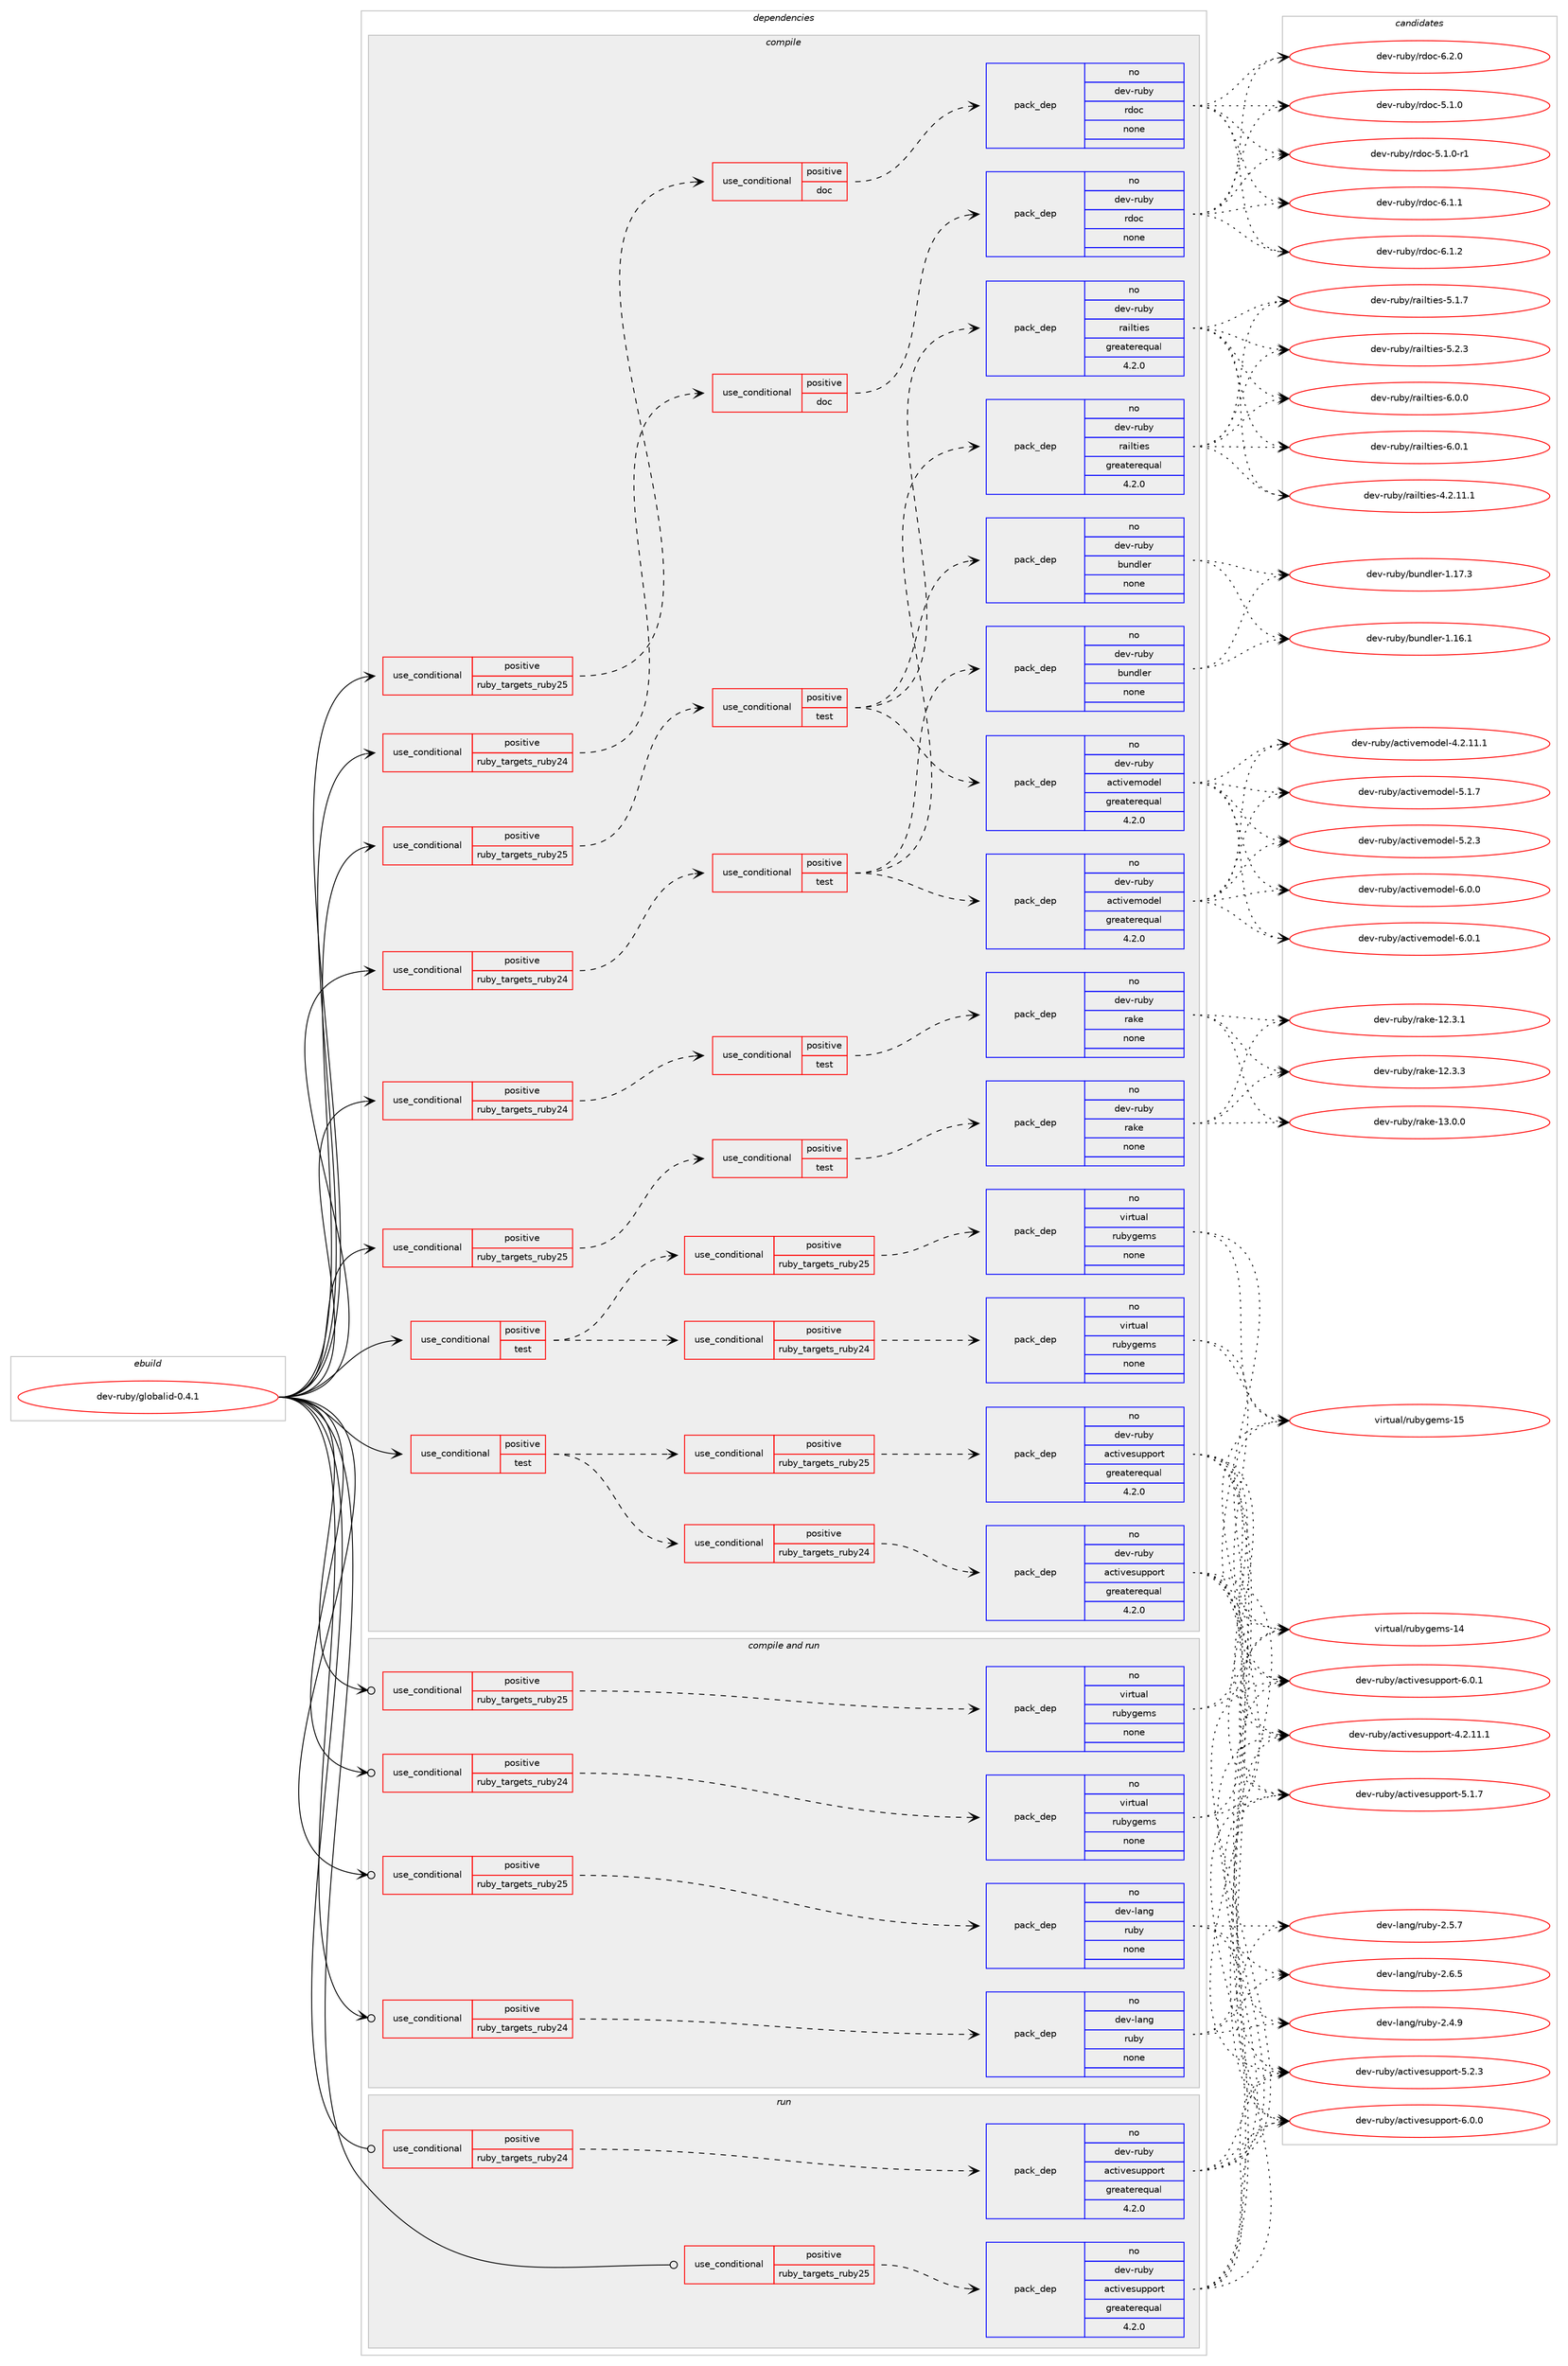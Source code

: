digraph prolog {

# *************
# Graph options
# *************

newrank=true;
concentrate=true;
compound=true;
graph [rankdir=LR,fontname=Helvetica,fontsize=10,ranksep=1.5];#, ranksep=2.5, nodesep=0.2];
edge  [arrowhead=vee];
node  [fontname=Helvetica,fontsize=10];

# **********
# The ebuild
# **********

subgraph cluster_leftcol {
color=gray;
label=<<i>ebuild</i>>;
id [label="dev-ruby/globalid-0.4.1", color=red, width=4, href="../dev-ruby/globalid-0.4.1.svg"];
}

# ****************
# The dependencies
# ****************

subgraph cluster_midcol {
color=gray;
label=<<i>dependencies</i>>;
subgraph cluster_compile {
fillcolor="#eeeeee";
style=filled;
label=<<i>compile</i>>;
subgraph cond163978 {
dependency688371 [label=<<TABLE BORDER="0" CELLBORDER="1" CELLSPACING="0" CELLPADDING="4"><TR><TD ROWSPAN="3" CELLPADDING="10">use_conditional</TD></TR><TR><TD>positive</TD></TR><TR><TD>ruby_targets_ruby24</TD></TR></TABLE>>, shape=none, color=red];
subgraph cond163979 {
dependency688372 [label=<<TABLE BORDER="0" CELLBORDER="1" CELLSPACING="0" CELLPADDING="4"><TR><TD ROWSPAN="3" CELLPADDING="10">use_conditional</TD></TR><TR><TD>positive</TD></TR><TR><TD>doc</TD></TR></TABLE>>, shape=none, color=red];
subgraph pack512426 {
dependency688373 [label=<<TABLE BORDER="0" CELLBORDER="1" CELLSPACING="0" CELLPADDING="4" WIDTH="220"><TR><TD ROWSPAN="6" CELLPADDING="30">pack_dep</TD></TR><TR><TD WIDTH="110">no</TD></TR><TR><TD>dev-ruby</TD></TR><TR><TD>rdoc</TD></TR><TR><TD>none</TD></TR><TR><TD></TD></TR></TABLE>>, shape=none, color=blue];
}
dependency688372:e -> dependency688373:w [weight=20,style="dashed",arrowhead="vee"];
}
dependency688371:e -> dependency688372:w [weight=20,style="dashed",arrowhead="vee"];
}
id:e -> dependency688371:w [weight=20,style="solid",arrowhead="vee"];
subgraph cond163980 {
dependency688374 [label=<<TABLE BORDER="0" CELLBORDER="1" CELLSPACING="0" CELLPADDING="4"><TR><TD ROWSPAN="3" CELLPADDING="10">use_conditional</TD></TR><TR><TD>positive</TD></TR><TR><TD>ruby_targets_ruby24</TD></TR></TABLE>>, shape=none, color=red];
subgraph cond163981 {
dependency688375 [label=<<TABLE BORDER="0" CELLBORDER="1" CELLSPACING="0" CELLPADDING="4"><TR><TD ROWSPAN="3" CELLPADDING="10">use_conditional</TD></TR><TR><TD>positive</TD></TR><TR><TD>test</TD></TR></TABLE>>, shape=none, color=red];
subgraph pack512427 {
dependency688376 [label=<<TABLE BORDER="0" CELLBORDER="1" CELLSPACING="0" CELLPADDING="4" WIDTH="220"><TR><TD ROWSPAN="6" CELLPADDING="30">pack_dep</TD></TR><TR><TD WIDTH="110">no</TD></TR><TR><TD>dev-ruby</TD></TR><TR><TD>bundler</TD></TR><TR><TD>none</TD></TR><TR><TD></TD></TR></TABLE>>, shape=none, color=blue];
}
dependency688375:e -> dependency688376:w [weight=20,style="dashed",arrowhead="vee"];
subgraph pack512428 {
dependency688377 [label=<<TABLE BORDER="0" CELLBORDER="1" CELLSPACING="0" CELLPADDING="4" WIDTH="220"><TR><TD ROWSPAN="6" CELLPADDING="30">pack_dep</TD></TR><TR><TD WIDTH="110">no</TD></TR><TR><TD>dev-ruby</TD></TR><TR><TD>activemodel</TD></TR><TR><TD>greaterequal</TD></TR><TR><TD>4.2.0</TD></TR></TABLE>>, shape=none, color=blue];
}
dependency688375:e -> dependency688377:w [weight=20,style="dashed",arrowhead="vee"];
subgraph pack512429 {
dependency688378 [label=<<TABLE BORDER="0" CELLBORDER="1" CELLSPACING="0" CELLPADDING="4" WIDTH="220"><TR><TD ROWSPAN="6" CELLPADDING="30">pack_dep</TD></TR><TR><TD WIDTH="110">no</TD></TR><TR><TD>dev-ruby</TD></TR><TR><TD>railties</TD></TR><TR><TD>greaterequal</TD></TR><TR><TD>4.2.0</TD></TR></TABLE>>, shape=none, color=blue];
}
dependency688375:e -> dependency688378:w [weight=20,style="dashed",arrowhead="vee"];
}
dependency688374:e -> dependency688375:w [weight=20,style="dashed",arrowhead="vee"];
}
id:e -> dependency688374:w [weight=20,style="solid",arrowhead="vee"];
subgraph cond163982 {
dependency688379 [label=<<TABLE BORDER="0" CELLBORDER="1" CELLSPACING="0" CELLPADDING="4"><TR><TD ROWSPAN="3" CELLPADDING="10">use_conditional</TD></TR><TR><TD>positive</TD></TR><TR><TD>ruby_targets_ruby24</TD></TR></TABLE>>, shape=none, color=red];
subgraph cond163983 {
dependency688380 [label=<<TABLE BORDER="0" CELLBORDER="1" CELLSPACING="0" CELLPADDING="4"><TR><TD ROWSPAN="3" CELLPADDING="10">use_conditional</TD></TR><TR><TD>positive</TD></TR><TR><TD>test</TD></TR></TABLE>>, shape=none, color=red];
subgraph pack512430 {
dependency688381 [label=<<TABLE BORDER="0" CELLBORDER="1" CELLSPACING="0" CELLPADDING="4" WIDTH="220"><TR><TD ROWSPAN="6" CELLPADDING="30">pack_dep</TD></TR><TR><TD WIDTH="110">no</TD></TR><TR><TD>dev-ruby</TD></TR><TR><TD>rake</TD></TR><TR><TD>none</TD></TR><TR><TD></TD></TR></TABLE>>, shape=none, color=blue];
}
dependency688380:e -> dependency688381:w [weight=20,style="dashed",arrowhead="vee"];
}
dependency688379:e -> dependency688380:w [weight=20,style="dashed",arrowhead="vee"];
}
id:e -> dependency688379:w [weight=20,style="solid",arrowhead="vee"];
subgraph cond163984 {
dependency688382 [label=<<TABLE BORDER="0" CELLBORDER="1" CELLSPACING="0" CELLPADDING="4"><TR><TD ROWSPAN="3" CELLPADDING="10">use_conditional</TD></TR><TR><TD>positive</TD></TR><TR><TD>ruby_targets_ruby25</TD></TR></TABLE>>, shape=none, color=red];
subgraph cond163985 {
dependency688383 [label=<<TABLE BORDER="0" CELLBORDER="1" CELLSPACING="0" CELLPADDING="4"><TR><TD ROWSPAN="3" CELLPADDING="10">use_conditional</TD></TR><TR><TD>positive</TD></TR><TR><TD>doc</TD></TR></TABLE>>, shape=none, color=red];
subgraph pack512431 {
dependency688384 [label=<<TABLE BORDER="0" CELLBORDER="1" CELLSPACING="0" CELLPADDING="4" WIDTH="220"><TR><TD ROWSPAN="6" CELLPADDING="30">pack_dep</TD></TR><TR><TD WIDTH="110">no</TD></TR><TR><TD>dev-ruby</TD></TR><TR><TD>rdoc</TD></TR><TR><TD>none</TD></TR><TR><TD></TD></TR></TABLE>>, shape=none, color=blue];
}
dependency688383:e -> dependency688384:w [weight=20,style="dashed",arrowhead="vee"];
}
dependency688382:e -> dependency688383:w [weight=20,style="dashed",arrowhead="vee"];
}
id:e -> dependency688382:w [weight=20,style="solid",arrowhead="vee"];
subgraph cond163986 {
dependency688385 [label=<<TABLE BORDER="0" CELLBORDER="1" CELLSPACING="0" CELLPADDING="4"><TR><TD ROWSPAN="3" CELLPADDING="10">use_conditional</TD></TR><TR><TD>positive</TD></TR><TR><TD>ruby_targets_ruby25</TD></TR></TABLE>>, shape=none, color=red];
subgraph cond163987 {
dependency688386 [label=<<TABLE BORDER="0" CELLBORDER="1" CELLSPACING="0" CELLPADDING="4"><TR><TD ROWSPAN="3" CELLPADDING="10">use_conditional</TD></TR><TR><TD>positive</TD></TR><TR><TD>test</TD></TR></TABLE>>, shape=none, color=red];
subgraph pack512432 {
dependency688387 [label=<<TABLE BORDER="0" CELLBORDER="1" CELLSPACING="0" CELLPADDING="4" WIDTH="220"><TR><TD ROWSPAN="6" CELLPADDING="30">pack_dep</TD></TR><TR><TD WIDTH="110">no</TD></TR><TR><TD>dev-ruby</TD></TR><TR><TD>bundler</TD></TR><TR><TD>none</TD></TR><TR><TD></TD></TR></TABLE>>, shape=none, color=blue];
}
dependency688386:e -> dependency688387:w [weight=20,style="dashed",arrowhead="vee"];
subgraph pack512433 {
dependency688388 [label=<<TABLE BORDER="0" CELLBORDER="1" CELLSPACING="0" CELLPADDING="4" WIDTH="220"><TR><TD ROWSPAN="6" CELLPADDING="30">pack_dep</TD></TR><TR><TD WIDTH="110">no</TD></TR><TR><TD>dev-ruby</TD></TR><TR><TD>activemodel</TD></TR><TR><TD>greaterequal</TD></TR><TR><TD>4.2.0</TD></TR></TABLE>>, shape=none, color=blue];
}
dependency688386:e -> dependency688388:w [weight=20,style="dashed",arrowhead="vee"];
subgraph pack512434 {
dependency688389 [label=<<TABLE BORDER="0" CELLBORDER="1" CELLSPACING="0" CELLPADDING="4" WIDTH="220"><TR><TD ROWSPAN="6" CELLPADDING="30">pack_dep</TD></TR><TR><TD WIDTH="110">no</TD></TR><TR><TD>dev-ruby</TD></TR><TR><TD>railties</TD></TR><TR><TD>greaterequal</TD></TR><TR><TD>4.2.0</TD></TR></TABLE>>, shape=none, color=blue];
}
dependency688386:e -> dependency688389:w [weight=20,style="dashed",arrowhead="vee"];
}
dependency688385:e -> dependency688386:w [weight=20,style="dashed",arrowhead="vee"];
}
id:e -> dependency688385:w [weight=20,style="solid",arrowhead="vee"];
subgraph cond163988 {
dependency688390 [label=<<TABLE BORDER="0" CELLBORDER="1" CELLSPACING="0" CELLPADDING="4"><TR><TD ROWSPAN="3" CELLPADDING="10">use_conditional</TD></TR><TR><TD>positive</TD></TR><TR><TD>ruby_targets_ruby25</TD></TR></TABLE>>, shape=none, color=red];
subgraph cond163989 {
dependency688391 [label=<<TABLE BORDER="0" CELLBORDER="1" CELLSPACING="0" CELLPADDING="4"><TR><TD ROWSPAN="3" CELLPADDING="10">use_conditional</TD></TR><TR><TD>positive</TD></TR><TR><TD>test</TD></TR></TABLE>>, shape=none, color=red];
subgraph pack512435 {
dependency688392 [label=<<TABLE BORDER="0" CELLBORDER="1" CELLSPACING="0" CELLPADDING="4" WIDTH="220"><TR><TD ROWSPAN="6" CELLPADDING="30">pack_dep</TD></TR><TR><TD WIDTH="110">no</TD></TR><TR><TD>dev-ruby</TD></TR><TR><TD>rake</TD></TR><TR><TD>none</TD></TR><TR><TD></TD></TR></TABLE>>, shape=none, color=blue];
}
dependency688391:e -> dependency688392:w [weight=20,style="dashed",arrowhead="vee"];
}
dependency688390:e -> dependency688391:w [weight=20,style="dashed",arrowhead="vee"];
}
id:e -> dependency688390:w [weight=20,style="solid",arrowhead="vee"];
subgraph cond163990 {
dependency688393 [label=<<TABLE BORDER="0" CELLBORDER="1" CELLSPACING="0" CELLPADDING="4"><TR><TD ROWSPAN="3" CELLPADDING="10">use_conditional</TD></TR><TR><TD>positive</TD></TR><TR><TD>test</TD></TR></TABLE>>, shape=none, color=red];
subgraph cond163991 {
dependency688394 [label=<<TABLE BORDER="0" CELLBORDER="1" CELLSPACING="0" CELLPADDING="4"><TR><TD ROWSPAN="3" CELLPADDING="10">use_conditional</TD></TR><TR><TD>positive</TD></TR><TR><TD>ruby_targets_ruby24</TD></TR></TABLE>>, shape=none, color=red];
subgraph pack512436 {
dependency688395 [label=<<TABLE BORDER="0" CELLBORDER="1" CELLSPACING="0" CELLPADDING="4" WIDTH="220"><TR><TD ROWSPAN="6" CELLPADDING="30">pack_dep</TD></TR><TR><TD WIDTH="110">no</TD></TR><TR><TD>dev-ruby</TD></TR><TR><TD>activesupport</TD></TR><TR><TD>greaterequal</TD></TR><TR><TD>4.2.0</TD></TR></TABLE>>, shape=none, color=blue];
}
dependency688394:e -> dependency688395:w [weight=20,style="dashed",arrowhead="vee"];
}
dependency688393:e -> dependency688394:w [weight=20,style="dashed",arrowhead="vee"];
subgraph cond163992 {
dependency688396 [label=<<TABLE BORDER="0" CELLBORDER="1" CELLSPACING="0" CELLPADDING="4"><TR><TD ROWSPAN="3" CELLPADDING="10">use_conditional</TD></TR><TR><TD>positive</TD></TR><TR><TD>ruby_targets_ruby25</TD></TR></TABLE>>, shape=none, color=red];
subgraph pack512437 {
dependency688397 [label=<<TABLE BORDER="0" CELLBORDER="1" CELLSPACING="0" CELLPADDING="4" WIDTH="220"><TR><TD ROWSPAN="6" CELLPADDING="30">pack_dep</TD></TR><TR><TD WIDTH="110">no</TD></TR><TR><TD>dev-ruby</TD></TR><TR><TD>activesupport</TD></TR><TR><TD>greaterequal</TD></TR><TR><TD>4.2.0</TD></TR></TABLE>>, shape=none, color=blue];
}
dependency688396:e -> dependency688397:w [weight=20,style="dashed",arrowhead="vee"];
}
dependency688393:e -> dependency688396:w [weight=20,style="dashed",arrowhead="vee"];
}
id:e -> dependency688393:w [weight=20,style="solid",arrowhead="vee"];
subgraph cond163993 {
dependency688398 [label=<<TABLE BORDER="0" CELLBORDER="1" CELLSPACING="0" CELLPADDING="4"><TR><TD ROWSPAN="3" CELLPADDING="10">use_conditional</TD></TR><TR><TD>positive</TD></TR><TR><TD>test</TD></TR></TABLE>>, shape=none, color=red];
subgraph cond163994 {
dependency688399 [label=<<TABLE BORDER="0" CELLBORDER="1" CELLSPACING="0" CELLPADDING="4"><TR><TD ROWSPAN="3" CELLPADDING="10">use_conditional</TD></TR><TR><TD>positive</TD></TR><TR><TD>ruby_targets_ruby24</TD></TR></TABLE>>, shape=none, color=red];
subgraph pack512438 {
dependency688400 [label=<<TABLE BORDER="0" CELLBORDER="1" CELLSPACING="0" CELLPADDING="4" WIDTH="220"><TR><TD ROWSPAN="6" CELLPADDING="30">pack_dep</TD></TR><TR><TD WIDTH="110">no</TD></TR><TR><TD>virtual</TD></TR><TR><TD>rubygems</TD></TR><TR><TD>none</TD></TR><TR><TD></TD></TR></TABLE>>, shape=none, color=blue];
}
dependency688399:e -> dependency688400:w [weight=20,style="dashed",arrowhead="vee"];
}
dependency688398:e -> dependency688399:w [weight=20,style="dashed",arrowhead="vee"];
subgraph cond163995 {
dependency688401 [label=<<TABLE BORDER="0" CELLBORDER="1" CELLSPACING="0" CELLPADDING="4"><TR><TD ROWSPAN="3" CELLPADDING="10">use_conditional</TD></TR><TR><TD>positive</TD></TR><TR><TD>ruby_targets_ruby25</TD></TR></TABLE>>, shape=none, color=red];
subgraph pack512439 {
dependency688402 [label=<<TABLE BORDER="0" CELLBORDER="1" CELLSPACING="0" CELLPADDING="4" WIDTH="220"><TR><TD ROWSPAN="6" CELLPADDING="30">pack_dep</TD></TR><TR><TD WIDTH="110">no</TD></TR><TR><TD>virtual</TD></TR><TR><TD>rubygems</TD></TR><TR><TD>none</TD></TR><TR><TD></TD></TR></TABLE>>, shape=none, color=blue];
}
dependency688401:e -> dependency688402:w [weight=20,style="dashed",arrowhead="vee"];
}
dependency688398:e -> dependency688401:w [weight=20,style="dashed",arrowhead="vee"];
}
id:e -> dependency688398:w [weight=20,style="solid",arrowhead="vee"];
}
subgraph cluster_compileandrun {
fillcolor="#eeeeee";
style=filled;
label=<<i>compile and run</i>>;
subgraph cond163996 {
dependency688403 [label=<<TABLE BORDER="0" CELLBORDER="1" CELLSPACING="0" CELLPADDING="4"><TR><TD ROWSPAN="3" CELLPADDING="10">use_conditional</TD></TR><TR><TD>positive</TD></TR><TR><TD>ruby_targets_ruby24</TD></TR></TABLE>>, shape=none, color=red];
subgraph pack512440 {
dependency688404 [label=<<TABLE BORDER="0" CELLBORDER="1" CELLSPACING="0" CELLPADDING="4" WIDTH="220"><TR><TD ROWSPAN="6" CELLPADDING="30">pack_dep</TD></TR><TR><TD WIDTH="110">no</TD></TR><TR><TD>dev-lang</TD></TR><TR><TD>ruby</TD></TR><TR><TD>none</TD></TR><TR><TD></TD></TR></TABLE>>, shape=none, color=blue];
}
dependency688403:e -> dependency688404:w [weight=20,style="dashed",arrowhead="vee"];
}
id:e -> dependency688403:w [weight=20,style="solid",arrowhead="odotvee"];
subgraph cond163997 {
dependency688405 [label=<<TABLE BORDER="0" CELLBORDER="1" CELLSPACING="0" CELLPADDING="4"><TR><TD ROWSPAN="3" CELLPADDING="10">use_conditional</TD></TR><TR><TD>positive</TD></TR><TR><TD>ruby_targets_ruby24</TD></TR></TABLE>>, shape=none, color=red];
subgraph pack512441 {
dependency688406 [label=<<TABLE BORDER="0" CELLBORDER="1" CELLSPACING="0" CELLPADDING="4" WIDTH="220"><TR><TD ROWSPAN="6" CELLPADDING="30">pack_dep</TD></TR><TR><TD WIDTH="110">no</TD></TR><TR><TD>virtual</TD></TR><TR><TD>rubygems</TD></TR><TR><TD>none</TD></TR><TR><TD></TD></TR></TABLE>>, shape=none, color=blue];
}
dependency688405:e -> dependency688406:w [weight=20,style="dashed",arrowhead="vee"];
}
id:e -> dependency688405:w [weight=20,style="solid",arrowhead="odotvee"];
subgraph cond163998 {
dependency688407 [label=<<TABLE BORDER="0" CELLBORDER="1" CELLSPACING="0" CELLPADDING="4"><TR><TD ROWSPAN="3" CELLPADDING="10">use_conditional</TD></TR><TR><TD>positive</TD></TR><TR><TD>ruby_targets_ruby25</TD></TR></TABLE>>, shape=none, color=red];
subgraph pack512442 {
dependency688408 [label=<<TABLE BORDER="0" CELLBORDER="1" CELLSPACING="0" CELLPADDING="4" WIDTH="220"><TR><TD ROWSPAN="6" CELLPADDING="30">pack_dep</TD></TR><TR><TD WIDTH="110">no</TD></TR><TR><TD>dev-lang</TD></TR><TR><TD>ruby</TD></TR><TR><TD>none</TD></TR><TR><TD></TD></TR></TABLE>>, shape=none, color=blue];
}
dependency688407:e -> dependency688408:w [weight=20,style="dashed",arrowhead="vee"];
}
id:e -> dependency688407:w [weight=20,style="solid",arrowhead="odotvee"];
subgraph cond163999 {
dependency688409 [label=<<TABLE BORDER="0" CELLBORDER="1" CELLSPACING="0" CELLPADDING="4"><TR><TD ROWSPAN="3" CELLPADDING="10">use_conditional</TD></TR><TR><TD>positive</TD></TR><TR><TD>ruby_targets_ruby25</TD></TR></TABLE>>, shape=none, color=red];
subgraph pack512443 {
dependency688410 [label=<<TABLE BORDER="0" CELLBORDER="1" CELLSPACING="0" CELLPADDING="4" WIDTH="220"><TR><TD ROWSPAN="6" CELLPADDING="30">pack_dep</TD></TR><TR><TD WIDTH="110">no</TD></TR><TR><TD>virtual</TD></TR><TR><TD>rubygems</TD></TR><TR><TD>none</TD></TR><TR><TD></TD></TR></TABLE>>, shape=none, color=blue];
}
dependency688409:e -> dependency688410:w [weight=20,style="dashed",arrowhead="vee"];
}
id:e -> dependency688409:w [weight=20,style="solid",arrowhead="odotvee"];
}
subgraph cluster_run {
fillcolor="#eeeeee";
style=filled;
label=<<i>run</i>>;
subgraph cond164000 {
dependency688411 [label=<<TABLE BORDER="0" CELLBORDER="1" CELLSPACING="0" CELLPADDING="4"><TR><TD ROWSPAN="3" CELLPADDING="10">use_conditional</TD></TR><TR><TD>positive</TD></TR><TR><TD>ruby_targets_ruby24</TD></TR></TABLE>>, shape=none, color=red];
subgraph pack512444 {
dependency688412 [label=<<TABLE BORDER="0" CELLBORDER="1" CELLSPACING="0" CELLPADDING="4" WIDTH="220"><TR><TD ROWSPAN="6" CELLPADDING="30">pack_dep</TD></TR><TR><TD WIDTH="110">no</TD></TR><TR><TD>dev-ruby</TD></TR><TR><TD>activesupport</TD></TR><TR><TD>greaterequal</TD></TR><TR><TD>4.2.0</TD></TR></TABLE>>, shape=none, color=blue];
}
dependency688411:e -> dependency688412:w [weight=20,style="dashed",arrowhead="vee"];
}
id:e -> dependency688411:w [weight=20,style="solid",arrowhead="odot"];
subgraph cond164001 {
dependency688413 [label=<<TABLE BORDER="0" CELLBORDER="1" CELLSPACING="0" CELLPADDING="4"><TR><TD ROWSPAN="3" CELLPADDING="10">use_conditional</TD></TR><TR><TD>positive</TD></TR><TR><TD>ruby_targets_ruby25</TD></TR></TABLE>>, shape=none, color=red];
subgraph pack512445 {
dependency688414 [label=<<TABLE BORDER="0" CELLBORDER="1" CELLSPACING="0" CELLPADDING="4" WIDTH="220"><TR><TD ROWSPAN="6" CELLPADDING="30">pack_dep</TD></TR><TR><TD WIDTH="110">no</TD></TR><TR><TD>dev-ruby</TD></TR><TR><TD>activesupport</TD></TR><TR><TD>greaterequal</TD></TR><TR><TD>4.2.0</TD></TR></TABLE>>, shape=none, color=blue];
}
dependency688413:e -> dependency688414:w [weight=20,style="dashed",arrowhead="vee"];
}
id:e -> dependency688413:w [weight=20,style="solid",arrowhead="odot"];
}
}

# **************
# The candidates
# **************

subgraph cluster_choices {
rank=same;
color=gray;
label=<<i>candidates</i>>;

subgraph choice512426 {
color=black;
nodesep=1;
choice10010111845114117981214711410011199455346494648 [label="dev-ruby/rdoc-5.1.0", color=red, width=4,href="../dev-ruby/rdoc-5.1.0.svg"];
choice100101118451141179812147114100111994553464946484511449 [label="dev-ruby/rdoc-5.1.0-r1", color=red, width=4,href="../dev-ruby/rdoc-5.1.0-r1.svg"];
choice10010111845114117981214711410011199455446494649 [label="dev-ruby/rdoc-6.1.1", color=red, width=4,href="../dev-ruby/rdoc-6.1.1.svg"];
choice10010111845114117981214711410011199455446494650 [label="dev-ruby/rdoc-6.1.2", color=red, width=4,href="../dev-ruby/rdoc-6.1.2.svg"];
choice10010111845114117981214711410011199455446504648 [label="dev-ruby/rdoc-6.2.0", color=red, width=4,href="../dev-ruby/rdoc-6.2.0.svg"];
dependency688373:e -> choice10010111845114117981214711410011199455346494648:w [style=dotted,weight="100"];
dependency688373:e -> choice100101118451141179812147114100111994553464946484511449:w [style=dotted,weight="100"];
dependency688373:e -> choice10010111845114117981214711410011199455446494649:w [style=dotted,weight="100"];
dependency688373:e -> choice10010111845114117981214711410011199455446494650:w [style=dotted,weight="100"];
dependency688373:e -> choice10010111845114117981214711410011199455446504648:w [style=dotted,weight="100"];
}
subgraph choice512427 {
color=black;
nodesep=1;
choice1001011184511411798121479811711010010810111445494649544649 [label="dev-ruby/bundler-1.16.1", color=red, width=4,href="../dev-ruby/bundler-1.16.1.svg"];
choice1001011184511411798121479811711010010810111445494649554651 [label="dev-ruby/bundler-1.17.3", color=red, width=4,href="../dev-ruby/bundler-1.17.3.svg"];
dependency688376:e -> choice1001011184511411798121479811711010010810111445494649544649:w [style=dotted,weight="100"];
dependency688376:e -> choice1001011184511411798121479811711010010810111445494649554651:w [style=dotted,weight="100"];
}
subgraph choice512428 {
color=black;
nodesep=1;
choice1001011184511411798121479799116105118101109111100101108455246504649494649 [label="dev-ruby/activemodel-4.2.11.1", color=red, width=4,href="../dev-ruby/activemodel-4.2.11.1.svg"];
choice1001011184511411798121479799116105118101109111100101108455346494655 [label="dev-ruby/activemodel-5.1.7", color=red, width=4,href="../dev-ruby/activemodel-5.1.7.svg"];
choice1001011184511411798121479799116105118101109111100101108455346504651 [label="dev-ruby/activemodel-5.2.3", color=red, width=4,href="../dev-ruby/activemodel-5.2.3.svg"];
choice1001011184511411798121479799116105118101109111100101108455446484648 [label="dev-ruby/activemodel-6.0.0", color=red, width=4,href="../dev-ruby/activemodel-6.0.0.svg"];
choice1001011184511411798121479799116105118101109111100101108455446484649 [label="dev-ruby/activemodel-6.0.1", color=red, width=4,href="../dev-ruby/activemodel-6.0.1.svg"];
dependency688377:e -> choice1001011184511411798121479799116105118101109111100101108455246504649494649:w [style=dotted,weight="100"];
dependency688377:e -> choice1001011184511411798121479799116105118101109111100101108455346494655:w [style=dotted,weight="100"];
dependency688377:e -> choice1001011184511411798121479799116105118101109111100101108455346504651:w [style=dotted,weight="100"];
dependency688377:e -> choice1001011184511411798121479799116105118101109111100101108455446484648:w [style=dotted,weight="100"];
dependency688377:e -> choice1001011184511411798121479799116105118101109111100101108455446484649:w [style=dotted,weight="100"];
}
subgraph choice512429 {
color=black;
nodesep=1;
choice10010111845114117981214711497105108116105101115455246504649494649 [label="dev-ruby/railties-4.2.11.1", color=red, width=4,href="../dev-ruby/railties-4.2.11.1.svg"];
choice10010111845114117981214711497105108116105101115455346494655 [label="dev-ruby/railties-5.1.7", color=red, width=4,href="../dev-ruby/railties-5.1.7.svg"];
choice10010111845114117981214711497105108116105101115455346504651 [label="dev-ruby/railties-5.2.3", color=red, width=4,href="../dev-ruby/railties-5.2.3.svg"];
choice10010111845114117981214711497105108116105101115455446484648 [label="dev-ruby/railties-6.0.0", color=red, width=4,href="../dev-ruby/railties-6.0.0.svg"];
choice10010111845114117981214711497105108116105101115455446484649 [label="dev-ruby/railties-6.0.1", color=red, width=4,href="../dev-ruby/railties-6.0.1.svg"];
dependency688378:e -> choice10010111845114117981214711497105108116105101115455246504649494649:w [style=dotted,weight="100"];
dependency688378:e -> choice10010111845114117981214711497105108116105101115455346494655:w [style=dotted,weight="100"];
dependency688378:e -> choice10010111845114117981214711497105108116105101115455346504651:w [style=dotted,weight="100"];
dependency688378:e -> choice10010111845114117981214711497105108116105101115455446484648:w [style=dotted,weight="100"];
dependency688378:e -> choice10010111845114117981214711497105108116105101115455446484649:w [style=dotted,weight="100"];
}
subgraph choice512430 {
color=black;
nodesep=1;
choice1001011184511411798121471149710710145495046514649 [label="dev-ruby/rake-12.3.1", color=red, width=4,href="../dev-ruby/rake-12.3.1.svg"];
choice1001011184511411798121471149710710145495046514651 [label="dev-ruby/rake-12.3.3", color=red, width=4,href="../dev-ruby/rake-12.3.3.svg"];
choice1001011184511411798121471149710710145495146484648 [label="dev-ruby/rake-13.0.0", color=red, width=4,href="../dev-ruby/rake-13.0.0.svg"];
dependency688381:e -> choice1001011184511411798121471149710710145495046514649:w [style=dotted,weight="100"];
dependency688381:e -> choice1001011184511411798121471149710710145495046514651:w [style=dotted,weight="100"];
dependency688381:e -> choice1001011184511411798121471149710710145495146484648:w [style=dotted,weight="100"];
}
subgraph choice512431 {
color=black;
nodesep=1;
choice10010111845114117981214711410011199455346494648 [label="dev-ruby/rdoc-5.1.0", color=red, width=4,href="../dev-ruby/rdoc-5.1.0.svg"];
choice100101118451141179812147114100111994553464946484511449 [label="dev-ruby/rdoc-5.1.0-r1", color=red, width=4,href="../dev-ruby/rdoc-5.1.0-r1.svg"];
choice10010111845114117981214711410011199455446494649 [label="dev-ruby/rdoc-6.1.1", color=red, width=4,href="../dev-ruby/rdoc-6.1.1.svg"];
choice10010111845114117981214711410011199455446494650 [label="dev-ruby/rdoc-6.1.2", color=red, width=4,href="../dev-ruby/rdoc-6.1.2.svg"];
choice10010111845114117981214711410011199455446504648 [label="dev-ruby/rdoc-6.2.0", color=red, width=4,href="../dev-ruby/rdoc-6.2.0.svg"];
dependency688384:e -> choice10010111845114117981214711410011199455346494648:w [style=dotted,weight="100"];
dependency688384:e -> choice100101118451141179812147114100111994553464946484511449:w [style=dotted,weight="100"];
dependency688384:e -> choice10010111845114117981214711410011199455446494649:w [style=dotted,weight="100"];
dependency688384:e -> choice10010111845114117981214711410011199455446494650:w [style=dotted,weight="100"];
dependency688384:e -> choice10010111845114117981214711410011199455446504648:w [style=dotted,weight="100"];
}
subgraph choice512432 {
color=black;
nodesep=1;
choice1001011184511411798121479811711010010810111445494649544649 [label="dev-ruby/bundler-1.16.1", color=red, width=4,href="../dev-ruby/bundler-1.16.1.svg"];
choice1001011184511411798121479811711010010810111445494649554651 [label="dev-ruby/bundler-1.17.3", color=red, width=4,href="../dev-ruby/bundler-1.17.3.svg"];
dependency688387:e -> choice1001011184511411798121479811711010010810111445494649544649:w [style=dotted,weight="100"];
dependency688387:e -> choice1001011184511411798121479811711010010810111445494649554651:w [style=dotted,weight="100"];
}
subgraph choice512433 {
color=black;
nodesep=1;
choice1001011184511411798121479799116105118101109111100101108455246504649494649 [label="dev-ruby/activemodel-4.2.11.1", color=red, width=4,href="../dev-ruby/activemodel-4.2.11.1.svg"];
choice1001011184511411798121479799116105118101109111100101108455346494655 [label="dev-ruby/activemodel-5.1.7", color=red, width=4,href="../dev-ruby/activemodel-5.1.7.svg"];
choice1001011184511411798121479799116105118101109111100101108455346504651 [label="dev-ruby/activemodel-5.2.3", color=red, width=4,href="../dev-ruby/activemodel-5.2.3.svg"];
choice1001011184511411798121479799116105118101109111100101108455446484648 [label="dev-ruby/activemodel-6.0.0", color=red, width=4,href="../dev-ruby/activemodel-6.0.0.svg"];
choice1001011184511411798121479799116105118101109111100101108455446484649 [label="dev-ruby/activemodel-6.0.1", color=red, width=4,href="../dev-ruby/activemodel-6.0.1.svg"];
dependency688388:e -> choice1001011184511411798121479799116105118101109111100101108455246504649494649:w [style=dotted,weight="100"];
dependency688388:e -> choice1001011184511411798121479799116105118101109111100101108455346494655:w [style=dotted,weight="100"];
dependency688388:e -> choice1001011184511411798121479799116105118101109111100101108455346504651:w [style=dotted,weight="100"];
dependency688388:e -> choice1001011184511411798121479799116105118101109111100101108455446484648:w [style=dotted,weight="100"];
dependency688388:e -> choice1001011184511411798121479799116105118101109111100101108455446484649:w [style=dotted,weight="100"];
}
subgraph choice512434 {
color=black;
nodesep=1;
choice10010111845114117981214711497105108116105101115455246504649494649 [label="dev-ruby/railties-4.2.11.1", color=red, width=4,href="../dev-ruby/railties-4.2.11.1.svg"];
choice10010111845114117981214711497105108116105101115455346494655 [label="dev-ruby/railties-5.1.7", color=red, width=4,href="../dev-ruby/railties-5.1.7.svg"];
choice10010111845114117981214711497105108116105101115455346504651 [label="dev-ruby/railties-5.2.3", color=red, width=4,href="../dev-ruby/railties-5.2.3.svg"];
choice10010111845114117981214711497105108116105101115455446484648 [label="dev-ruby/railties-6.0.0", color=red, width=4,href="../dev-ruby/railties-6.0.0.svg"];
choice10010111845114117981214711497105108116105101115455446484649 [label="dev-ruby/railties-6.0.1", color=red, width=4,href="../dev-ruby/railties-6.0.1.svg"];
dependency688389:e -> choice10010111845114117981214711497105108116105101115455246504649494649:w [style=dotted,weight="100"];
dependency688389:e -> choice10010111845114117981214711497105108116105101115455346494655:w [style=dotted,weight="100"];
dependency688389:e -> choice10010111845114117981214711497105108116105101115455346504651:w [style=dotted,weight="100"];
dependency688389:e -> choice10010111845114117981214711497105108116105101115455446484648:w [style=dotted,weight="100"];
dependency688389:e -> choice10010111845114117981214711497105108116105101115455446484649:w [style=dotted,weight="100"];
}
subgraph choice512435 {
color=black;
nodesep=1;
choice1001011184511411798121471149710710145495046514649 [label="dev-ruby/rake-12.3.1", color=red, width=4,href="../dev-ruby/rake-12.3.1.svg"];
choice1001011184511411798121471149710710145495046514651 [label="dev-ruby/rake-12.3.3", color=red, width=4,href="../dev-ruby/rake-12.3.3.svg"];
choice1001011184511411798121471149710710145495146484648 [label="dev-ruby/rake-13.0.0", color=red, width=4,href="../dev-ruby/rake-13.0.0.svg"];
dependency688392:e -> choice1001011184511411798121471149710710145495046514649:w [style=dotted,weight="100"];
dependency688392:e -> choice1001011184511411798121471149710710145495046514651:w [style=dotted,weight="100"];
dependency688392:e -> choice1001011184511411798121471149710710145495146484648:w [style=dotted,weight="100"];
}
subgraph choice512436 {
color=black;
nodesep=1;
choice1001011184511411798121479799116105118101115117112112111114116455246504649494649 [label="dev-ruby/activesupport-4.2.11.1", color=red, width=4,href="../dev-ruby/activesupport-4.2.11.1.svg"];
choice1001011184511411798121479799116105118101115117112112111114116455346494655 [label="dev-ruby/activesupport-5.1.7", color=red, width=4,href="../dev-ruby/activesupport-5.1.7.svg"];
choice1001011184511411798121479799116105118101115117112112111114116455346504651 [label="dev-ruby/activesupport-5.2.3", color=red, width=4,href="../dev-ruby/activesupport-5.2.3.svg"];
choice1001011184511411798121479799116105118101115117112112111114116455446484648 [label="dev-ruby/activesupport-6.0.0", color=red, width=4,href="../dev-ruby/activesupport-6.0.0.svg"];
choice1001011184511411798121479799116105118101115117112112111114116455446484649 [label="dev-ruby/activesupport-6.0.1", color=red, width=4,href="../dev-ruby/activesupport-6.0.1.svg"];
dependency688395:e -> choice1001011184511411798121479799116105118101115117112112111114116455246504649494649:w [style=dotted,weight="100"];
dependency688395:e -> choice1001011184511411798121479799116105118101115117112112111114116455346494655:w [style=dotted,weight="100"];
dependency688395:e -> choice1001011184511411798121479799116105118101115117112112111114116455346504651:w [style=dotted,weight="100"];
dependency688395:e -> choice1001011184511411798121479799116105118101115117112112111114116455446484648:w [style=dotted,weight="100"];
dependency688395:e -> choice1001011184511411798121479799116105118101115117112112111114116455446484649:w [style=dotted,weight="100"];
}
subgraph choice512437 {
color=black;
nodesep=1;
choice1001011184511411798121479799116105118101115117112112111114116455246504649494649 [label="dev-ruby/activesupport-4.2.11.1", color=red, width=4,href="../dev-ruby/activesupport-4.2.11.1.svg"];
choice1001011184511411798121479799116105118101115117112112111114116455346494655 [label="dev-ruby/activesupport-5.1.7", color=red, width=4,href="../dev-ruby/activesupport-5.1.7.svg"];
choice1001011184511411798121479799116105118101115117112112111114116455346504651 [label="dev-ruby/activesupport-5.2.3", color=red, width=4,href="../dev-ruby/activesupport-5.2.3.svg"];
choice1001011184511411798121479799116105118101115117112112111114116455446484648 [label="dev-ruby/activesupport-6.0.0", color=red, width=4,href="../dev-ruby/activesupport-6.0.0.svg"];
choice1001011184511411798121479799116105118101115117112112111114116455446484649 [label="dev-ruby/activesupport-6.0.1", color=red, width=4,href="../dev-ruby/activesupport-6.0.1.svg"];
dependency688397:e -> choice1001011184511411798121479799116105118101115117112112111114116455246504649494649:w [style=dotted,weight="100"];
dependency688397:e -> choice1001011184511411798121479799116105118101115117112112111114116455346494655:w [style=dotted,weight="100"];
dependency688397:e -> choice1001011184511411798121479799116105118101115117112112111114116455346504651:w [style=dotted,weight="100"];
dependency688397:e -> choice1001011184511411798121479799116105118101115117112112111114116455446484648:w [style=dotted,weight="100"];
dependency688397:e -> choice1001011184511411798121479799116105118101115117112112111114116455446484649:w [style=dotted,weight="100"];
}
subgraph choice512438 {
color=black;
nodesep=1;
choice118105114116117971084711411798121103101109115454952 [label="virtual/rubygems-14", color=red, width=4,href="../virtual/rubygems-14.svg"];
choice118105114116117971084711411798121103101109115454953 [label="virtual/rubygems-15", color=red, width=4,href="../virtual/rubygems-15.svg"];
dependency688400:e -> choice118105114116117971084711411798121103101109115454952:w [style=dotted,weight="100"];
dependency688400:e -> choice118105114116117971084711411798121103101109115454953:w [style=dotted,weight="100"];
}
subgraph choice512439 {
color=black;
nodesep=1;
choice118105114116117971084711411798121103101109115454952 [label="virtual/rubygems-14", color=red, width=4,href="../virtual/rubygems-14.svg"];
choice118105114116117971084711411798121103101109115454953 [label="virtual/rubygems-15", color=red, width=4,href="../virtual/rubygems-15.svg"];
dependency688402:e -> choice118105114116117971084711411798121103101109115454952:w [style=dotted,weight="100"];
dependency688402:e -> choice118105114116117971084711411798121103101109115454953:w [style=dotted,weight="100"];
}
subgraph choice512440 {
color=black;
nodesep=1;
choice10010111845108971101034711411798121455046524657 [label="dev-lang/ruby-2.4.9", color=red, width=4,href="../dev-lang/ruby-2.4.9.svg"];
choice10010111845108971101034711411798121455046534655 [label="dev-lang/ruby-2.5.7", color=red, width=4,href="../dev-lang/ruby-2.5.7.svg"];
choice10010111845108971101034711411798121455046544653 [label="dev-lang/ruby-2.6.5", color=red, width=4,href="../dev-lang/ruby-2.6.5.svg"];
dependency688404:e -> choice10010111845108971101034711411798121455046524657:w [style=dotted,weight="100"];
dependency688404:e -> choice10010111845108971101034711411798121455046534655:w [style=dotted,weight="100"];
dependency688404:e -> choice10010111845108971101034711411798121455046544653:w [style=dotted,weight="100"];
}
subgraph choice512441 {
color=black;
nodesep=1;
choice118105114116117971084711411798121103101109115454952 [label="virtual/rubygems-14", color=red, width=4,href="../virtual/rubygems-14.svg"];
choice118105114116117971084711411798121103101109115454953 [label="virtual/rubygems-15", color=red, width=4,href="../virtual/rubygems-15.svg"];
dependency688406:e -> choice118105114116117971084711411798121103101109115454952:w [style=dotted,weight="100"];
dependency688406:e -> choice118105114116117971084711411798121103101109115454953:w [style=dotted,weight="100"];
}
subgraph choice512442 {
color=black;
nodesep=1;
choice10010111845108971101034711411798121455046524657 [label="dev-lang/ruby-2.4.9", color=red, width=4,href="../dev-lang/ruby-2.4.9.svg"];
choice10010111845108971101034711411798121455046534655 [label="dev-lang/ruby-2.5.7", color=red, width=4,href="../dev-lang/ruby-2.5.7.svg"];
choice10010111845108971101034711411798121455046544653 [label="dev-lang/ruby-2.6.5", color=red, width=4,href="../dev-lang/ruby-2.6.5.svg"];
dependency688408:e -> choice10010111845108971101034711411798121455046524657:w [style=dotted,weight="100"];
dependency688408:e -> choice10010111845108971101034711411798121455046534655:w [style=dotted,weight="100"];
dependency688408:e -> choice10010111845108971101034711411798121455046544653:w [style=dotted,weight="100"];
}
subgraph choice512443 {
color=black;
nodesep=1;
choice118105114116117971084711411798121103101109115454952 [label="virtual/rubygems-14", color=red, width=4,href="../virtual/rubygems-14.svg"];
choice118105114116117971084711411798121103101109115454953 [label="virtual/rubygems-15", color=red, width=4,href="../virtual/rubygems-15.svg"];
dependency688410:e -> choice118105114116117971084711411798121103101109115454952:w [style=dotted,weight="100"];
dependency688410:e -> choice118105114116117971084711411798121103101109115454953:w [style=dotted,weight="100"];
}
subgraph choice512444 {
color=black;
nodesep=1;
choice1001011184511411798121479799116105118101115117112112111114116455246504649494649 [label="dev-ruby/activesupport-4.2.11.1", color=red, width=4,href="../dev-ruby/activesupport-4.2.11.1.svg"];
choice1001011184511411798121479799116105118101115117112112111114116455346494655 [label="dev-ruby/activesupport-5.1.7", color=red, width=4,href="../dev-ruby/activesupport-5.1.7.svg"];
choice1001011184511411798121479799116105118101115117112112111114116455346504651 [label="dev-ruby/activesupport-5.2.3", color=red, width=4,href="../dev-ruby/activesupport-5.2.3.svg"];
choice1001011184511411798121479799116105118101115117112112111114116455446484648 [label="dev-ruby/activesupport-6.0.0", color=red, width=4,href="../dev-ruby/activesupport-6.0.0.svg"];
choice1001011184511411798121479799116105118101115117112112111114116455446484649 [label="dev-ruby/activesupport-6.0.1", color=red, width=4,href="../dev-ruby/activesupport-6.0.1.svg"];
dependency688412:e -> choice1001011184511411798121479799116105118101115117112112111114116455246504649494649:w [style=dotted,weight="100"];
dependency688412:e -> choice1001011184511411798121479799116105118101115117112112111114116455346494655:w [style=dotted,weight="100"];
dependency688412:e -> choice1001011184511411798121479799116105118101115117112112111114116455346504651:w [style=dotted,weight="100"];
dependency688412:e -> choice1001011184511411798121479799116105118101115117112112111114116455446484648:w [style=dotted,weight="100"];
dependency688412:e -> choice1001011184511411798121479799116105118101115117112112111114116455446484649:w [style=dotted,weight="100"];
}
subgraph choice512445 {
color=black;
nodesep=1;
choice1001011184511411798121479799116105118101115117112112111114116455246504649494649 [label="dev-ruby/activesupport-4.2.11.1", color=red, width=4,href="../dev-ruby/activesupport-4.2.11.1.svg"];
choice1001011184511411798121479799116105118101115117112112111114116455346494655 [label="dev-ruby/activesupport-5.1.7", color=red, width=4,href="../dev-ruby/activesupport-5.1.7.svg"];
choice1001011184511411798121479799116105118101115117112112111114116455346504651 [label="dev-ruby/activesupport-5.2.3", color=red, width=4,href="../dev-ruby/activesupport-5.2.3.svg"];
choice1001011184511411798121479799116105118101115117112112111114116455446484648 [label="dev-ruby/activesupport-6.0.0", color=red, width=4,href="../dev-ruby/activesupport-6.0.0.svg"];
choice1001011184511411798121479799116105118101115117112112111114116455446484649 [label="dev-ruby/activesupport-6.0.1", color=red, width=4,href="../dev-ruby/activesupport-6.0.1.svg"];
dependency688414:e -> choice1001011184511411798121479799116105118101115117112112111114116455246504649494649:w [style=dotted,weight="100"];
dependency688414:e -> choice1001011184511411798121479799116105118101115117112112111114116455346494655:w [style=dotted,weight="100"];
dependency688414:e -> choice1001011184511411798121479799116105118101115117112112111114116455346504651:w [style=dotted,weight="100"];
dependency688414:e -> choice1001011184511411798121479799116105118101115117112112111114116455446484648:w [style=dotted,weight="100"];
dependency688414:e -> choice1001011184511411798121479799116105118101115117112112111114116455446484649:w [style=dotted,weight="100"];
}
}

}

